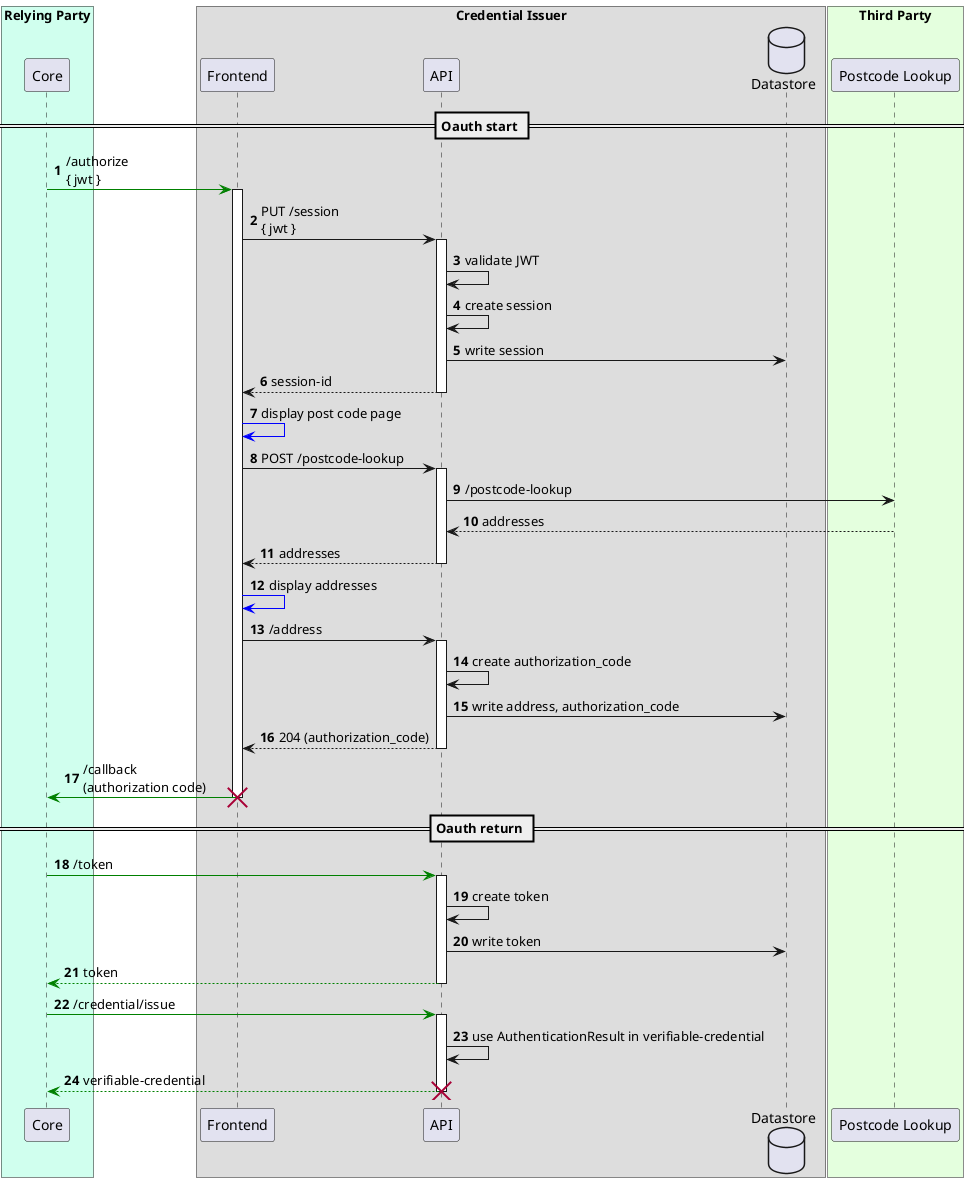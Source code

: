 @startuml
'https://plantuml.com/sequence-diagram

autonumber
skinparam backgroundColor #ffffff

'actor User
box "Relying Party" #d0ffee
participant Core as core
end box

box "Credential Issuer"
participant Frontend as fe
participant API as api
database Datastore as db

box "Third Party" #e4ffde
participant "Postcode Lookup" as pcl
end box
== Oauth start ==

core -[#green]> fe : /authorize\n{ jwt }
activate fe

fe -> api: PUT /session\n{ jwt }
activate api
api -> api: validate JWT
api -> api: create session
api -> db: write session
return session-id



fe-[#blue]>fe: display post code page

fe -> api: POST /postcode-lookup
activate api
api->pcl: /postcode-lookup
api<--pcl: addresses
return addresses

fe-[#blue]>fe: display addresses

fe->api: /address
activate api

api -> api: create authorization_code
api -> db: write address, authorization_code
return 204 (authorization_code)

core <[#green]- fe: /callback\n(authorization code)
destroy fe
== Oauth return ==



core -[#green]> api: /token
activate api
api -> api: create token
api -> db: write token
return token
core -[#green]> api: /credential/issue
activate api
api -> api: use AuthenticationResult in verifiable-credential
return verifiable-credential


destroy api
@enduml